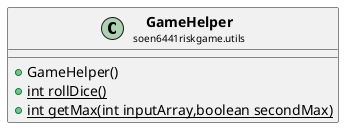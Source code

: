 @startuml

skinparam svgLinkTarget _parent
skinparam linetype ortho
set namespaceSeparator none
class "<b><size:14>GameHelper</b>\n<size:10>soen6441riskgame.utils" as soen6441riskgame.utils.GameHelper  [[../../soen6441riskgame/utils/GameHelper.html{soen6441riskgame.utils.GameHelper}]] {
+GameHelper()
{static} +int rollDice()
{static} +int getMax(int inputArray,boolean secondMax)
}



@enduml
